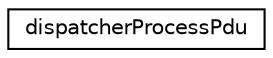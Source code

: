digraph "Graphical Class Hierarchy"
{
  edge [fontname="Helvetica",fontsize="10",labelfontname="Helvetica",labelfontsize="10"];
  node [fontname="Helvetica",fontsize="10",shape=record];
  rankdir="LR";
  Node1 [label="dispatcherProcessPdu",height=0.2,width=0.4,color="black", fillcolor="white", style="filled",URL="$structdispatcher_process_pdu.html"];
}
